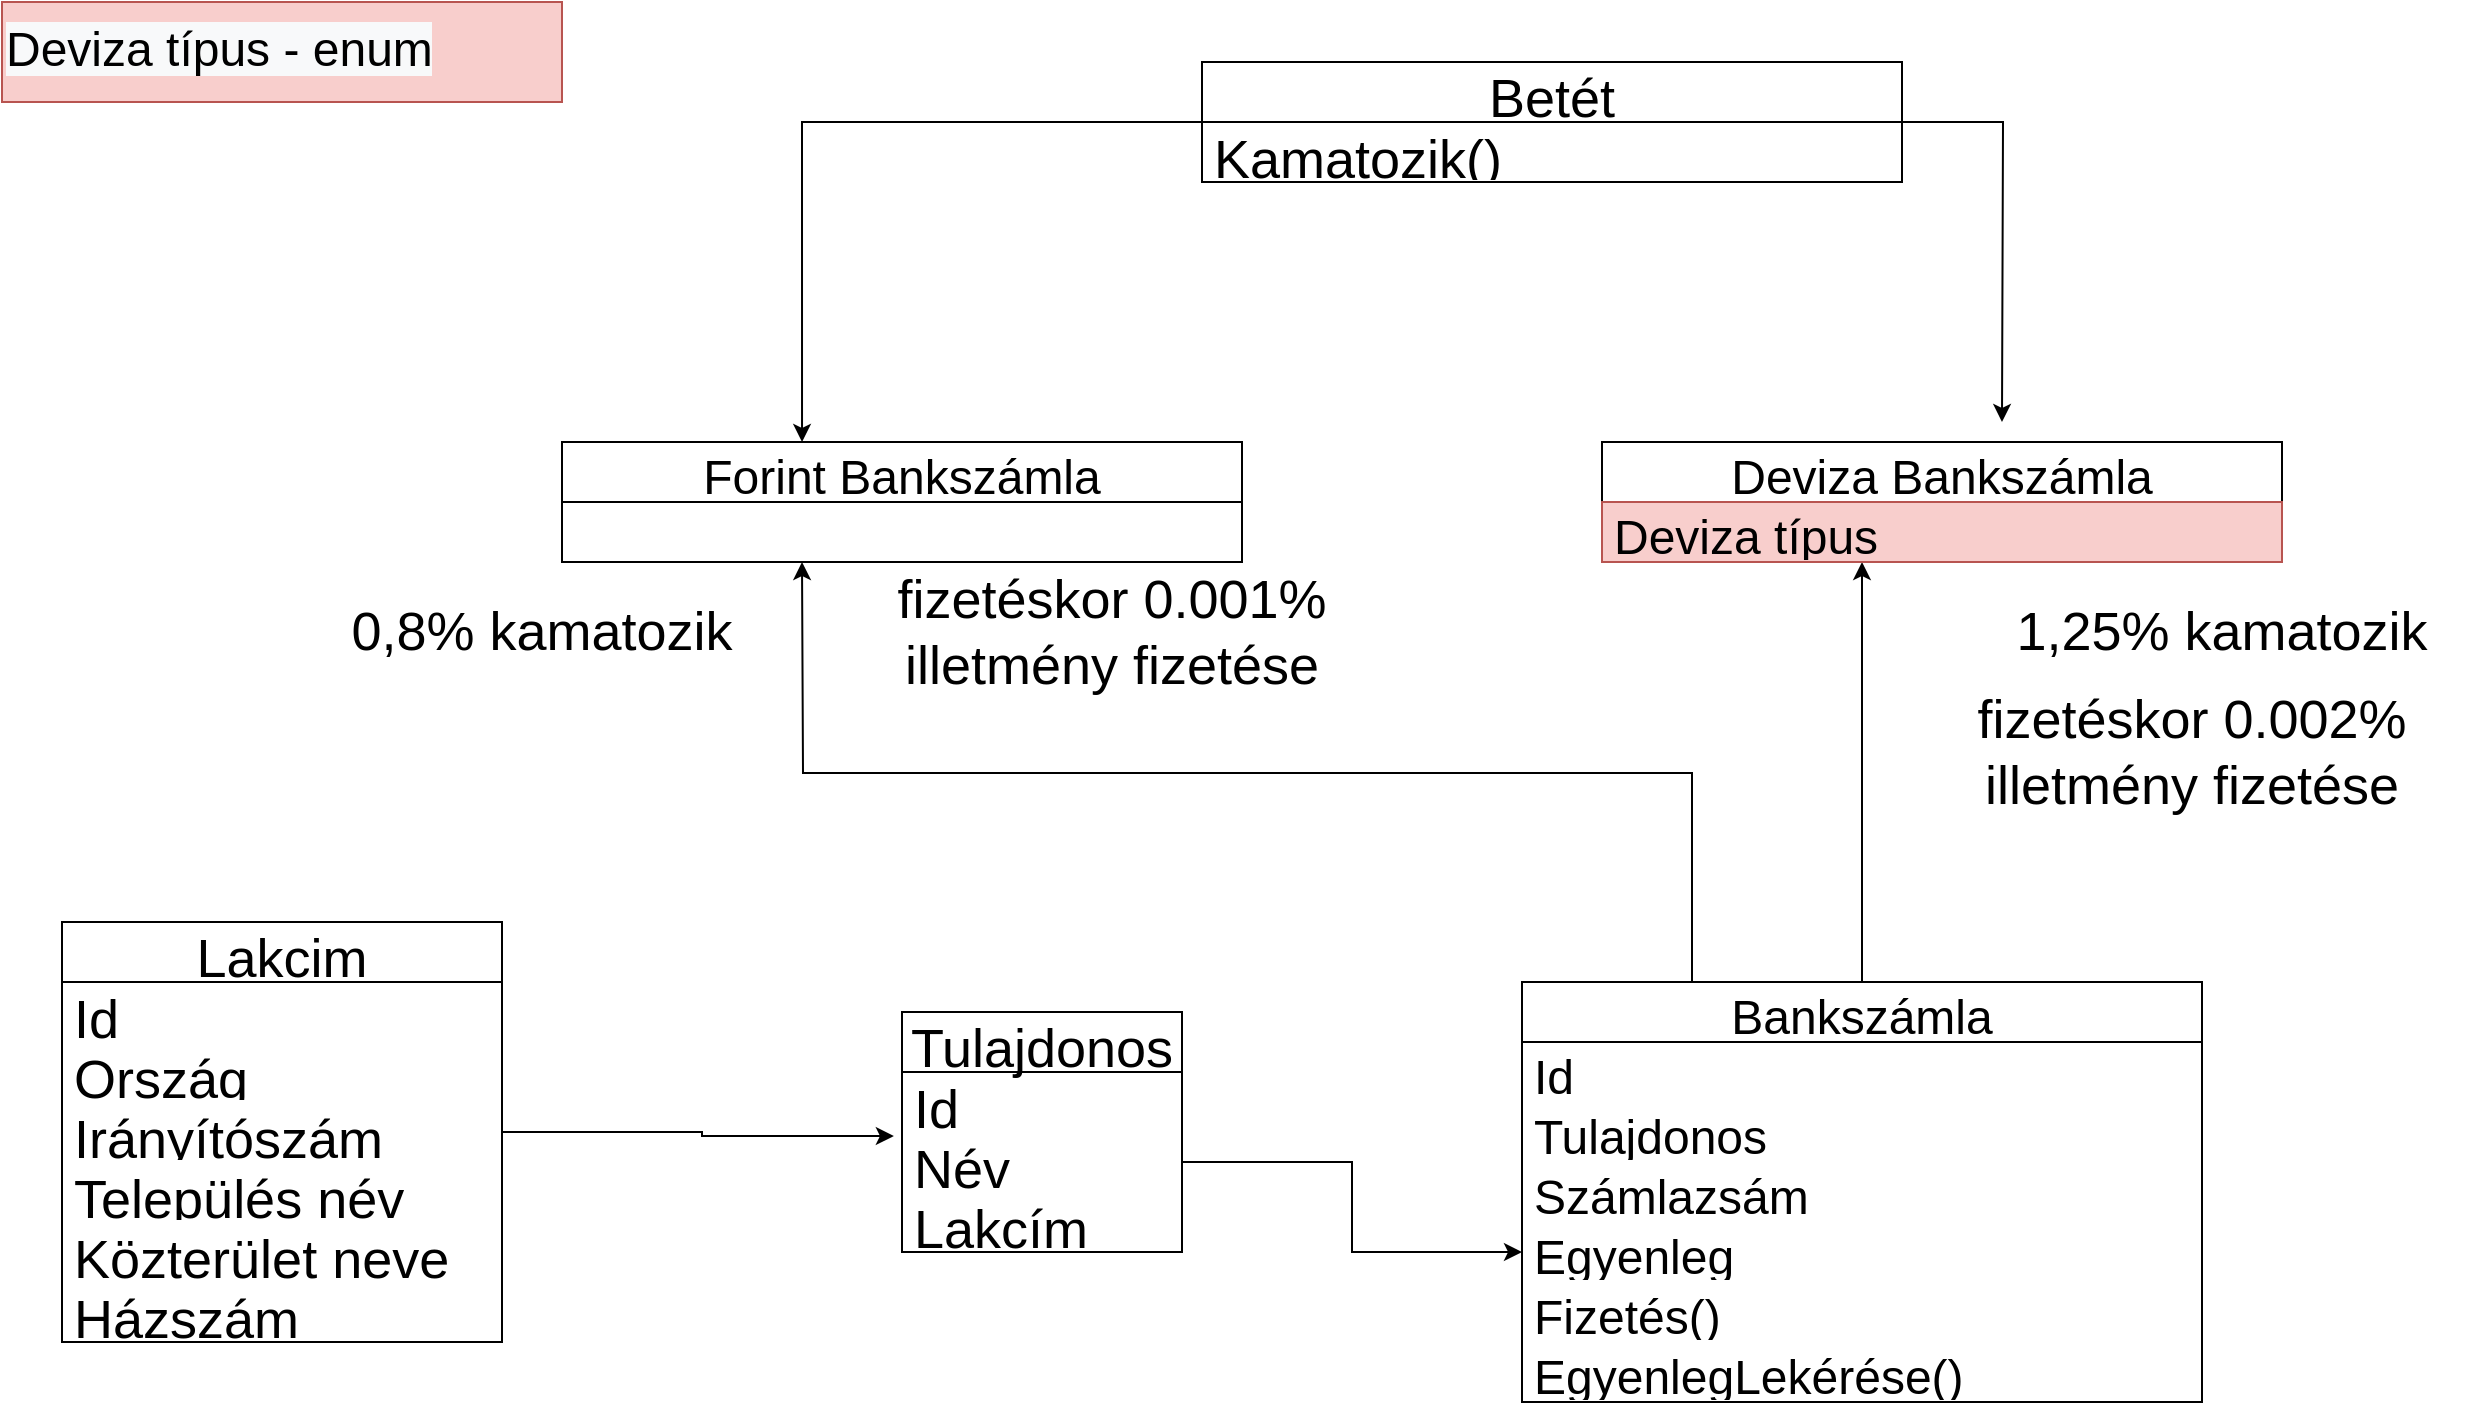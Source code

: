 <mxfile version="17.1.0" type="device"><diagram id="5XA6FldMBcmYhJ_F_E2E" name="Page-1"><mxGraphModel dx="1422" dy="794" grid="1" gridSize="10" guides="1" tooltips="1" connect="1" arrows="1" fold="1" page="1" pageScale="1" pageWidth="1654" pageHeight="2336" math="0" shadow="0"><root><mxCell id="0"/><mxCell id="1" parent="0"/><mxCell id="LOOpUTFZkUOFNn4Oo8eg-33" style="edgeStyle=orthogonalEdgeStyle;rounded=0;orthogonalLoop=1;jettySize=auto;html=1;fontSize=27;" edge="1" parent="1" source="LOOpUTFZkUOFNn4Oo8eg-1"><mxGeometry relative="1" as="geometry"><mxPoint x="970" y="1750" as="targetPoint"/></mxGeometry></mxCell><mxCell id="LOOpUTFZkUOFNn4Oo8eg-44" style="edgeStyle=orthogonalEdgeStyle;rounded=0;orthogonalLoop=1;jettySize=auto;html=1;exitX=0.25;exitY=0;exitDx=0;exitDy=0;fontSize=27;" edge="1" parent="1" source="LOOpUTFZkUOFNn4Oo8eg-1"><mxGeometry relative="1" as="geometry"><mxPoint x="440" y="1750" as="targetPoint"/></mxGeometry></mxCell><mxCell id="LOOpUTFZkUOFNn4Oo8eg-1" value="Bankszámla" style="swimlane;fontStyle=0;childLayout=stackLayout;horizontal=1;startSize=30;horizontalStack=0;resizeParent=1;resizeParentMax=0;resizeLast=0;collapsible=1;marginBottom=0;fontSize=24;" vertex="1" parent="1"><mxGeometry x="800" y="1960" width="340" height="210" as="geometry"/></mxCell><mxCell id="LOOpUTFZkUOFNn4Oo8eg-10" value="Id" style="text;strokeColor=none;fillColor=none;align=left;verticalAlign=middle;spacingLeft=4;spacingRight=4;overflow=hidden;points=[[0,0.5],[1,0.5]];portConstraint=eastwest;rotatable=0;fontSize=24;" vertex="1" parent="LOOpUTFZkUOFNn4Oo8eg-1"><mxGeometry y="30" width="340" height="30" as="geometry"/></mxCell><mxCell id="LOOpUTFZkUOFNn4Oo8eg-2" value="Tulajdonos" style="text;strokeColor=none;fillColor=none;align=left;verticalAlign=middle;spacingLeft=4;spacingRight=4;overflow=hidden;points=[[0,0.5],[1,0.5]];portConstraint=eastwest;rotatable=0;fontSize=24;" vertex="1" parent="LOOpUTFZkUOFNn4Oo8eg-1"><mxGeometry y="60" width="340" height="30" as="geometry"/></mxCell><mxCell id="LOOpUTFZkUOFNn4Oo8eg-3" value="Számlazsám" style="text;strokeColor=none;fillColor=none;align=left;verticalAlign=middle;spacingLeft=4;spacingRight=4;overflow=hidden;points=[[0,0.5],[1,0.5]];portConstraint=eastwest;rotatable=0;fontSize=24;" vertex="1" parent="LOOpUTFZkUOFNn4Oo8eg-1"><mxGeometry y="90" width="340" height="30" as="geometry"/></mxCell><mxCell id="LOOpUTFZkUOFNn4Oo8eg-4" value="Egyenleg" style="text;strokeColor=none;fillColor=none;align=left;verticalAlign=middle;spacingLeft=4;spacingRight=4;overflow=hidden;points=[[0,0.5],[1,0.5]];portConstraint=eastwest;rotatable=0;fontSize=24;" vertex="1" parent="LOOpUTFZkUOFNn4Oo8eg-1"><mxGeometry y="120" width="340" height="30" as="geometry"/></mxCell><mxCell id="LOOpUTFZkUOFNn4Oo8eg-40" value="Fizetés()" style="text;strokeColor=none;fillColor=none;align=left;verticalAlign=middle;spacingLeft=4;spacingRight=4;overflow=hidden;points=[[0,0.5],[1,0.5]];portConstraint=eastwest;rotatable=0;fontSize=24;" vertex="1" parent="LOOpUTFZkUOFNn4Oo8eg-1"><mxGeometry y="150" width="340" height="30" as="geometry"/></mxCell><mxCell id="LOOpUTFZkUOFNn4Oo8eg-41" value="EgyenlegLekérése()" style="text;strokeColor=none;fillColor=none;align=left;verticalAlign=middle;spacingLeft=4;spacingRight=4;overflow=hidden;points=[[0,0.5],[1,0.5]];portConstraint=eastwest;rotatable=0;fontSize=24;" vertex="1" parent="LOOpUTFZkUOFNn4Oo8eg-1"><mxGeometry y="180" width="340" height="30" as="geometry"/></mxCell><mxCell id="LOOpUTFZkUOFNn4Oo8eg-6" value="Tulajdonos" style="swimlane;fontStyle=0;childLayout=stackLayout;horizontal=1;startSize=30;horizontalStack=0;resizeParent=1;resizeParentMax=0;resizeLast=0;collapsible=1;marginBottom=0;fontSize=27;" vertex="1" parent="1"><mxGeometry x="490" y="1975" width="140" height="120" as="geometry"/></mxCell><mxCell id="LOOpUTFZkUOFNn4Oo8eg-7" value="Id" style="text;strokeColor=none;fillColor=none;align=left;verticalAlign=middle;spacingLeft=4;spacingRight=4;overflow=hidden;points=[[0,0.5],[1,0.5]];portConstraint=eastwest;rotatable=0;fontSize=27;" vertex="1" parent="LOOpUTFZkUOFNn4Oo8eg-6"><mxGeometry y="30" width="140" height="30" as="geometry"/></mxCell><mxCell id="LOOpUTFZkUOFNn4Oo8eg-8" value="Név" style="text;strokeColor=none;fillColor=none;align=left;verticalAlign=middle;spacingLeft=4;spacingRight=4;overflow=hidden;points=[[0,0.5],[1,0.5]];portConstraint=eastwest;rotatable=0;fontSize=27;" vertex="1" parent="LOOpUTFZkUOFNn4Oo8eg-6"><mxGeometry y="60" width="140" height="30" as="geometry"/></mxCell><mxCell id="LOOpUTFZkUOFNn4Oo8eg-9" value="Lakcím" style="text;strokeColor=none;fillColor=none;align=left;verticalAlign=middle;spacingLeft=4;spacingRight=4;overflow=hidden;points=[[0,0.5],[1,0.5]];portConstraint=eastwest;rotatable=0;fontSize=27;" vertex="1" parent="LOOpUTFZkUOFNn4Oo8eg-6"><mxGeometry y="90" width="140" height="30" as="geometry"/></mxCell><mxCell id="LOOpUTFZkUOFNn4Oo8eg-12" value="Lakcim" style="swimlane;fontStyle=0;childLayout=stackLayout;horizontal=1;startSize=30;horizontalStack=0;resizeParent=1;resizeParentMax=0;resizeLast=0;collapsible=1;marginBottom=0;fontSize=27;" vertex="1" parent="1"><mxGeometry x="70" y="1930" width="220" height="210" as="geometry"/></mxCell><mxCell id="LOOpUTFZkUOFNn4Oo8eg-13" value="Id" style="text;strokeColor=none;fillColor=none;align=left;verticalAlign=middle;spacingLeft=4;spacingRight=4;overflow=hidden;points=[[0,0.5],[1,0.5]];portConstraint=eastwest;rotatable=0;fontSize=27;" vertex="1" parent="LOOpUTFZkUOFNn4Oo8eg-12"><mxGeometry y="30" width="220" height="30" as="geometry"/></mxCell><mxCell id="LOOpUTFZkUOFNn4Oo8eg-14" value="Ország" style="text;strokeColor=none;fillColor=none;align=left;verticalAlign=middle;spacingLeft=4;spacingRight=4;overflow=hidden;points=[[0,0.5],[1,0.5]];portConstraint=eastwest;rotatable=0;fontSize=27;" vertex="1" parent="LOOpUTFZkUOFNn4Oo8eg-12"><mxGeometry y="60" width="220" height="30" as="geometry"/></mxCell><mxCell id="LOOpUTFZkUOFNn4Oo8eg-15" value="Irányítószám" style="text;strokeColor=none;fillColor=none;align=left;verticalAlign=middle;spacingLeft=4;spacingRight=4;overflow=hidden;points=[[0,0.5],[1,0.5]];portConstraint=eastwest;rotatable=0;fontSize=27;" vertex="1" parent="LOOpUTFZkUOFNn4Oo8eg-12"><mxGeometry y="90" width="220" height="30" as="geometry"/></mxCell><mxCell id="LOOpUTFZkUOFNn4Oo8eg-16" value="Település név" style="text;strokeColor=none;fillColor=none;align=left;verticalAlign=middle;spacingLeft=4;spacingRight=4;overflow=hidden;points=[[0,0.5],[1,0.5]];portConstraint=eastwest;rotatable=0;fontSize=27;" vertex="1" parent="LOOpUTFZkUOFNn4Oo8eg-12"><mxGeometry y="120" width="220" height="30" as="geometry"/></mxCell><mxCell id="LOOpUTFZkUOFNn4Oo8eg-17" value="Közterület neve" style="text;strokeColor=none;fillColor=none;align=left;verticalAlign=middle;spacingLeft=4;spacingRight=4;overflow=hidden;points=[[0,0.5],[1,0.5]];portConstraint=eastwest;rotatable=0;fontSize=27;" vertex="1" parent="LOOpUTFZkUOFNn4Oo8eg-12"><mxGeometry y="150" width="220" height="30" as="geometry"/></mxCell><mxCell id="LOOpUTFZkUOFNn4Oo8eg-18" value="Házszám" style="text;strokeColor=none;fillColor=none;align=left;verticalAlign=middle;spacingLeft=4;spacingRight=4;overflow=hidden;points=[[0,0.5],[1,0.5]];portConstraint=eastwest;rotatable=0;fontSize=27;" vertex="1" parent="LOOpUTFZkUOFNn4Oo8eg-12"><mxGeometry y="180" width="220" height="30" as="geometry"/></mxCell><mxCell id="LOOpUTFZkUOFNn4Oo8eg-19" style="edgeStyle=orthogonalEdgeStyle;rounded=0;orthogonalLoop=1;jettySize=auto;html=1;entryX=-0.029;entryY=0.067;entryDx=0;entryDy=0;entryPerimeter=0;fontSize=27;" edge="1" parent="1" source="LOOpUTFZkUOFNn4Oo8eg-15" target="LOOpUTFZkUOFNn4Oo8eg-8"><mxGeometry relative="1" as="geometry"/></mxCell><mxCell id="LOOpUTFZkUOFNn4Oo8eg-20" value="Forint Bankszámla" style="swimlane;fontStyle=0;childLayout=stackLayout;horizontal=1;startSize=30;horizontalStack=0;resizeParent=1;resizeParentMax=0;resizeLast=0;collapsible=1;marginBottom=0;fontSize=24;" vertex="1" parent="1"><mxGeometry x="320" y="1690" width="340" height="60" as="geometry"/></mxCell><mxCell id="LOOpUTFZkUOFNn4Oo8eg-25" value="Deviza Bankszámla" style="swimlane;fontStyle=0;childLayout=stackLayout;horizontal=1;startSize=30;horizontalStack=0;resizeParent=1;resizeParentMax=0;resizeLast=0;collapsible=1;marginBottom=0;fontSize=24;" vertex="1" parent="1"><mxGeometry x="840" y="1690" width="340" height="60" as="geometry"/></mxCell><mxCell id="LOOpUTFZkUOFNn4Oo8eg-32" value="Deviza típus " style="text;strokeColor=#b85450;fillColor=#f8cecc;align=left;verticalAlign=middle;spacingLeft=4;spacingRight=4;overflow=hidden;points=[[0,0.5],[1,0.5]];portConstraint=eastwest;rotatable=0;fontSize=24;" vertex="1" parent="LOOpUTFZkUOFNn4Oo8eg-25"><mxGeometry y="30" width="340" height="30" as="geometry"/></mxCell><mxCell id="LOOpUTFZkUOFNn4Oo8eg-39" style="edgeStyle=orthogonalEdgeStyle;rounded=0;orthogonalLoop=1;jettySize=auto;html=1;fontSize=27;" edge="1" parent="1" source="LOOpUTFZkUOFNn4Oo8eg-34"><mxGeometry relative="1" as="geometry"><mxPoint x="1040.0" y="1680" as="targetPoint"/></mxGeometry></mxCell><mxCell id="LOOpUTFZkUOFNn4Oo8eg-34" value="Betét" style="swimlane;fontStyle=0;childLayout=stackLayout;horizontal=1;startSize=30;horizontalStack=0;resizeParent=1;resizeParentMax=0;resizeLast=0;collapsible=1;marginBottom=0;fontSize=27;" vertex="1" parent="1"><mxGeometry x="640" y="1500" width="350" height="60" as="geometry"/></mxCell><mxCell id="LOOpUTFZkUOFNn4Oo8eg-35" value="Kamatozik()" style="text;strokeColor=none;fillColor=none;align=left;verticalAlign=middle;spacingLeft=4;spacingRight=4;overflow=hidden;points=[[0,0.5],[1,0.5]];portConstraint=eastwest;rotatable=0;fontSize=27;" vertex="1" parent="LOOpUTFZkUOFNn4Oo8eg-34"><mxGeometry y="30" width="350" height="30" as="geometry"/></mxCell><mxCell id="LOOpUTFZkUOFNn4Oo8eg-38" style="edgeStyle=orthogonalEdgeStyle;rounded=0;orthogonalLoop=1;jettySize=auto;html=1;entryX=0.353;entryY=0;entryDx=0;entryDy=0;entryPerimeter=0;fontSize=27;" edge="1" parent="1" source="LOOpUTFZkUOFNn4Oo8eg-35" target="LOOpUTFZkUOFNn4Oo8eg-20"><mxGeometry relative="1" as="geometry"><Array as="points"><mxPoint x="440" y="1530"/></Array></mxGeometry></mxCell><mxCell id="LOOpUTFZkUOFNn4Oo8eg-42" value="&lt;span style=&quot;color: rgb(0 , 0 , 0) ; font-family: &amp;#34;helvetica&amp;#34; ; font-size: 24px ; font-style: normal ; font-weight: 400 ; letter-spacing: normal ; text-align: left ; text-indent: 0px ; text-transform: none ; word-spacing: 0px ; background-color: rgb(248 , 249 , 250) ; display: inline ; float: none&quot;&gt;Deviza típus - enum&lt;/span&gt;" style="text;whiteSpace=wrap;html=1;fontSize=27;fillColor=#f8cecc;strokeColor=#b85450;" vertex="1" parent="1"><mxGeometry x="40" y="1470" width="280" height="50" as="geometry"/></mxCell><mxCell id="LOOpUTFZkUOFNn4Oo8eg-43" style="edgeStyle=orthogonalEdgeStyle;rounded=0;orthogonalLoop=1;jettySize=auto;html=1;entryX=0;entryY=0.5;entryDx=0;entryDy=0;fontSize=27;" edge="1" parent="1" source="LOOpUTFZkUOFNn4Oo8eg-8" target="LOOpUTFZkUOFNn4Oo8eg-4"><mxGeometry relative="1" as="geometry"/></mxCell><mxCell id="LOOpUTFZkUOFNn4Oo8eg-45" value="0,8% kamatozik" style="text;html=1;strokeColor=none;fillColor=none;align=center;verticalAlign=middle;whiteSpace=wrap;rounded=0;fontSize=27;" vertex="1" parent="1"><mxGeometry x="200" y="1770" width="220" height="30" as="geometry"/></mxCell><mxCell id="LOOpUTFZkUOFNn4Oo8eg-46" value="1,25% kamatozik" style="text;html=1;strokeColor=none;fillColor=none;align=center;verticalAlign=middle;whiteSpace=wrap;rounded=0;fontSize=27;" vertex="1" parent="1"><mxGeometry x="1040" y="1770" width="220" height="30" as="geometry"/></mxCell><mxCell id="LOOpUTFZkUOFNn4Oo8eg-47" value="fizetéskor 0.001% illetmény fizetése" style="text;html=1;strokeColor=none;fillColor=none;align=center;verticalAlign=middle;whiteSpace=wrap;rounded=0;fontSize=27;" vertex="1" parent="1"><mxGeometry x="480" y="1770" width="230" height="30" as="geometry"/></mxCell><mxCell id="LOOpUTFZkUOFNn4Oo8eg-48" value="fizetéskor 0.002% illetmény fizetése" style="text;html=1;strokeColor=none;fillColor=none;align=center;verticalAlign=middle;whiteSpace=wrap;rounded=0;fontSize=27;" vertex="1" parent="1"><mxGeometry x="990" y="1830" width="290" height="30" as="geometry"/></mxCell></root></mxGraphModel></diagram></mxfile>